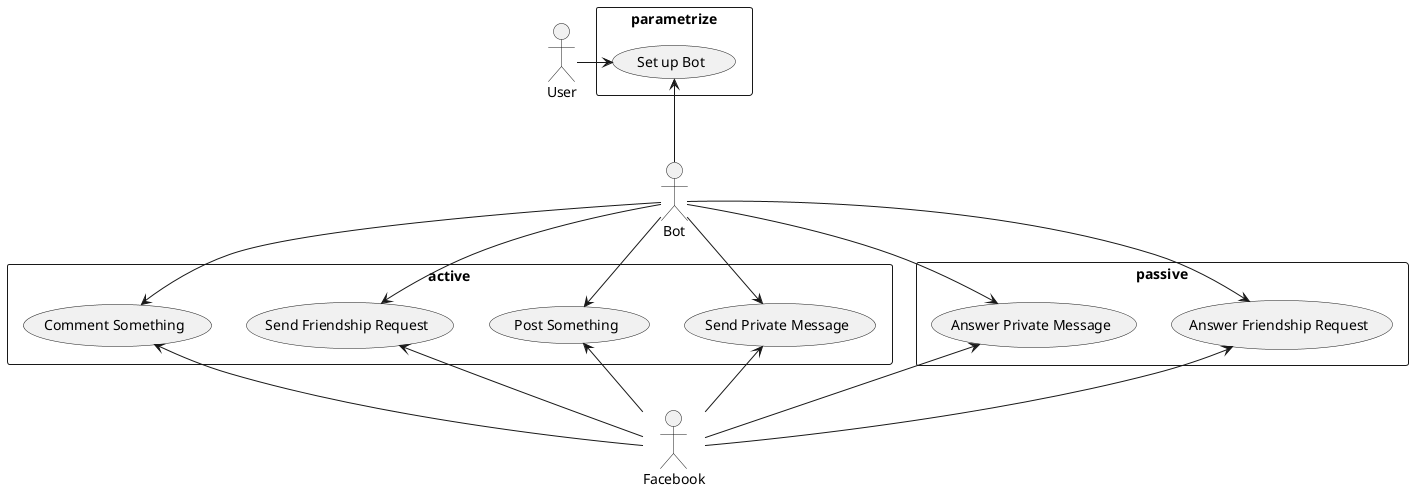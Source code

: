 @startuml

rectangle active {
  usecase APM as "Send Private Message"
  usecase APOST as "Post Something"
  usecase AFR as "Send Friendship Request"
  usecase AC as "Comment Something"
}

rectangle passive {
  usecase PFR as "Answer Friendship Request"
  usecase PPM as "Answer Private Message"
}

rectangle parametrize {
  usecase PSUPB as "Set up Bot"
}

:Bot: --> APM
:Bot: --> APOST
:Bot: --> AFR
:Bot: --> AC
:Bot: --> PFR
:Bot: --> PPM

:User: -> PSUPB

APM   <-- :Facebook:
APOST <-- :Facebook:
AFR   <-- :Facebook:
AC    <-- :Facebook:
PFR   <-- :Facebook:
PPM   <-- :Facebook:

PSUPB <-- :Bot:

@enduml
